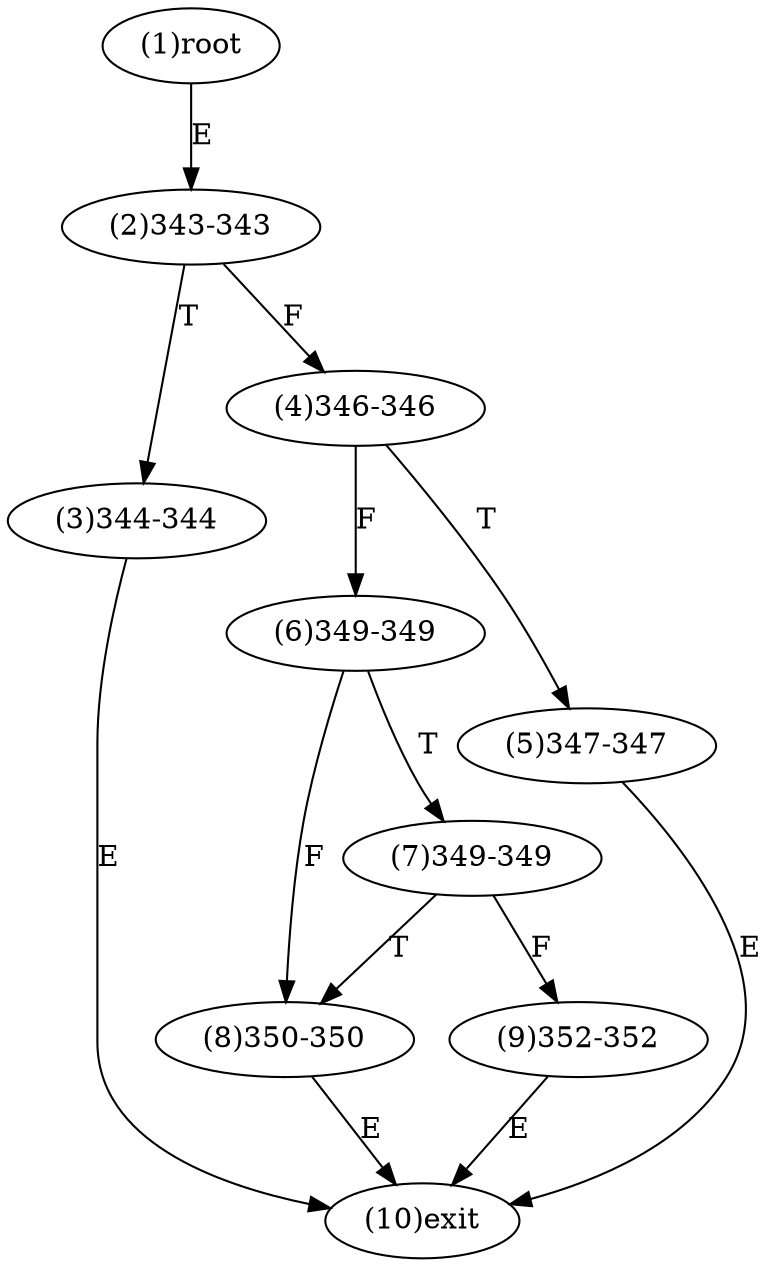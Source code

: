 digraph "" { 
1[ label="(1)root"];
2[ label="(2)343-343"];
3[ label="(3)344-344"];
4[ label="(4)346-346"];
5[ label="(5)347-347"];
6[ label="(6)349-349"];
7[ label="(7)349-349"];
8[ label="(8)350-350"];
9[ label="(9)352-352"];
10[ label="(10)exit"];
1->2[ label="E"];
2->4[ label="F"];
2->3[ label="T"];
3->10[ label="E"];
4->6[ label="F"];
4->5[ label="T"];
5->10[ label="E"];
6->8[ label="F"];
6->7[ label="T"];
7->9[ label="F"];
7->8[ label="T"];
8->10[ label="E"];
9->10[ label="E"];
}